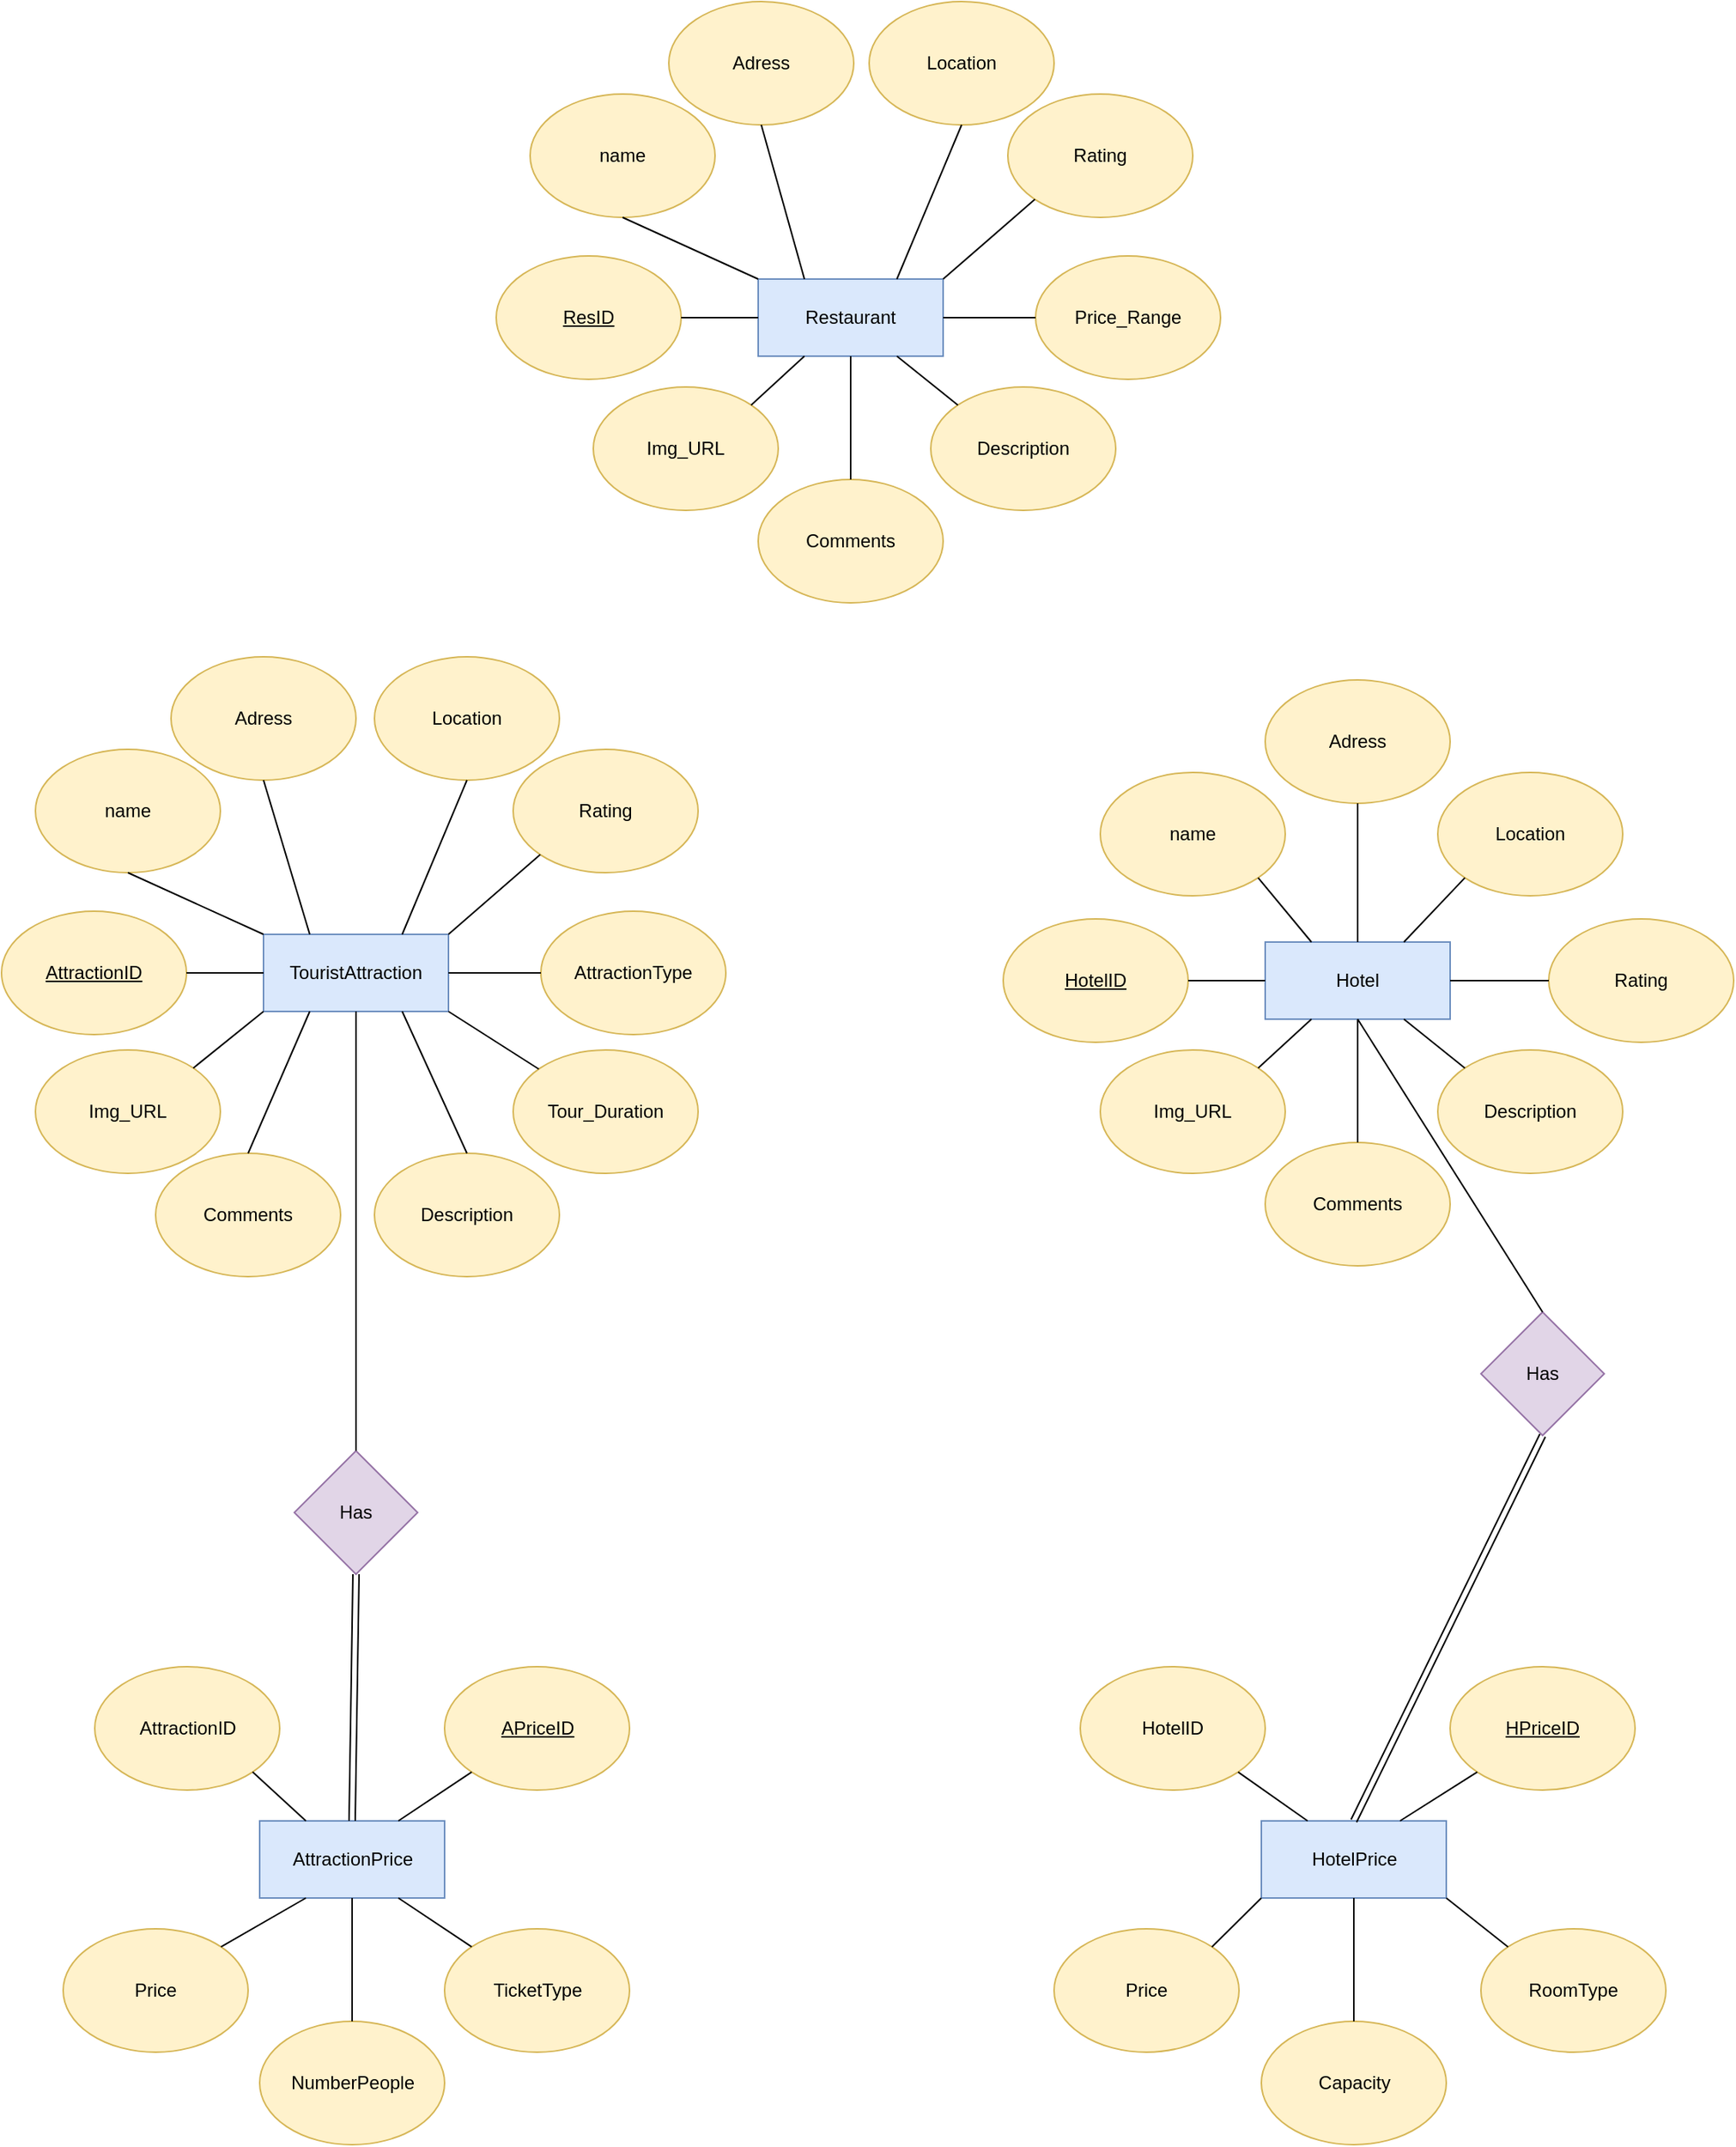 <mxfile version="24.7.7">
  <diagram id="R2lEEEUBdFMjLlhIrx00" name="Page-1">
    <mxGraphModel dx="1739" dy="271" grid="1" gridSize="10" guides="1" tooltips="1" connect="1" arrows="1" fold="1" page="1" pageScale="1" pageWidth="1169" pageHeight="827" math="0" shadow="0" extFonts="Permanent Marker^https://fonts.googleapis.com/css?family=Permanent+Marker">
      <root>
        <mxCell id="0" />
        <mxCell id="1" parent="0" />
        <mxCell id="Qhc7Ya4Ps0eeFtfW3-f9-3" value="Hotel" style="rounded=0;whiteSpace=wrap;html=1;fillColor=#dae8fc;strokeColor=#6c8ebf;" parent="1" vertex="1">
          <mxGeometry x="-320" y="610" width="120" height="50" as="geometry" />
        </mxCell>
        <mxCell id="Qhc7Ya4Ps0eeFtfW3-f9-6" value="&lt;u&gt;HotelID&lt;/u&gt;" style="ellipse;whiteSpace=wrap;html=1;fillColor=#fff2cc;strokeColor=#d6b656;" parent="1" vertex="1">
          <mxGeometry x="-490" y="595" width="120" height="80" as="geometry" />
        </mxCell>
        <mxCell id="Qhc7Ya4Ps0eeFtfW3-f9-7" value="" style="endArrow=none;html=1;rounded=0;exitX=0;exitY=0.5;exitDx=0;exitDy=0;entryX=1;entryY=0.5;entryDx=0;entryDy=0;" parent="1" source="Qhc7Ya4Ps0eeFtfW3-f9-3" target="Qhc7Ya4Ps0eeFtfW3-f9-6" edge="1">
          <mxGeometry width="50" height="50" relative="1" as="geometry">
            <mxPoint x="-300" y="630" as="sourcePoint" />
            <mxPoint x="-220" y="550" as="targetPoint" />
          </mxGeometry>
        </mxCell>
        <mxCell id="Qhc7Ya4Ps0eeFtfW3-f9-8" value="name" style="ellipse;whiteSpace=wrap;html=1;fillColor=#fff2cc;strokeColor=#d6b656;" parent="1" vertex="1">
          <mxGeometry x="-427" y="500" width="120" height="80" as="geometry" />
        </mxCell>
        <mxCell id="Qhc7Ya4Ps0eeFtfW3-f9-18" value="" style="endArrow=none;html=1;rounded=0;entryX=1;entryY=1;entryDx=0;entryDy=0;exitX=0.25;exitY=0;exitDx=0;exitDy=0;" parent="1" source="Qhc7Ya4Ps0eeFtfW3-f9-3" target="Qhc7Ya4Ps0eeFtfW3-f9-8" edge="1">
          <mxGeometry width="50" height="50" relative="1" as="geometry">
            <mxPoint x="-280" y="630" as="sourcePoint" />
            <mxPoint x="-230" y="580" as="targetPoint" />
          </mxGeometry>
        </mxCell>
        <mxCell id="Qhc7Ya4Ps0eeFtfW3-f9-19" value="Adress" style="ellipse;whiteSpace=wrap;html=1;fillColor=#fff2cc;strokeColor=#d6b656;" parent="1" vertex="1">
          <mxGeometry x="-320" y="440" width="120" height="80" as="geometry" />
        </mxCell>
        <mxCell id="Qhc7Ya4Ps0eeFtfW3-f9-20" value="" style="endArrow=none;html=1;rounded=0;entryX=0.5;entryY=1;entryDx=0;entryDy=0;exitX=0.5;exitY=0;exitDx=0;exitDy=0;" parent="1" source="Qhc7Ya4Ps0eeFtfW3-f9-3" target="Qhc7Ya4Ps0eeFtfW3-f9-19" edge="1">
          <mxGeometry width="50" height="50" relative="1" as="geometry">
            <mxPoint x="-270" y="600" as="sourcePoint" />
            <mxPoint x="-260" y="520" as="targetPoint" />
          </mxGeometry>
        </mxCell>
        <mxCell id="Qhc7Ya4Ps0eeFtfW3-f9-21" value="Rating" style="ellipse;whiteSpace=wrap;html=1;fillColor=#fff2cc;strokeColor=#d6b656;" parent="1" vertex="1">
          <mxGeometry x="-136" y="595" width="120" height="80" as="geometry" />
        </mxCell>
        <mxCell id="Qhc7Ya4Ps0eeFtfW3-f9-22" value="" style="endArrow=none;html=1;rounded=0;entryX=0;entryY=0.5;entryDx=0;entryDy=0;exitX=1;exitY=0.5;exitDx=0;exitDy=0;" parent="1" source="Qhc7Ya4Ps0eeFtfW3-f9-3" target="Qhc7Ya4Ps0eeFtfW3-f9-21" edge="1">
          <mxGeometry width="50" height="50" relative="1" as="geometry">
            <mxPoint x="-270" y="530" as="sourcePoint" />
            <mxPoint x="-220" y="480" as="targetPoint" />
          </mxGeometry>
        </mxCell>
        <mxCell id="Qhc7Ya4Ps0eeFtfW3-f9-27" value="Description" style="ellipse;whiteSpace=wrap;html=1;fillColor=#fff2cc;strokeColor=#d6b656;" parent="1" vertex="1">
          <mxGeometry x="-208" y="680" width="120" height="80" as="geometry" />
        </mxCell>
        <mxCell id="Qhc7Ya4Ps0eeFtfW3-f9-32" value="Comments" style="ellipse;whiteSpace=wrap;html=1;fillColor=#fff2cc;strokeColor=#d6b656;" parent="1" vertex="1">
          <mxGeometry x="-320" y="740" width="120" height="80" as="geometry" />
        </mxCell>
        <mxCell id="Qhc7Ya4Ps0eeFtfW3-f9-33" value="Img_URL" style="ellipse;whiteSpace=wrap;html=1;fillColor=#fff2cc;strokeColor=#d6b656;" parent="1" vertex="1">
          <mxGeometry x="-427" y="680" width="120" height="80" as="geometry" />
        </mxCell>
        <mxCell id="Qhc7Ya4Ps0eeFtfW3-f9-36" value="" style="endArrow=none;html=1;rounded=0;entryX=0;entryY=0;entryDx=0;entryDy=0;exitX=0.75;exitY=1;exitDx=0;exitDy=0;" parent="1" source="Qhc7Ya4Ps0eeFtfW3-f9-3" target="Qhc7Ya4Ps0eeFtfW3-f9-27" edge="1">
          <mxGeometry width="50" height="50" relative="1" as="geometry">
            <mxPoint x="-330" y="630" as="sourcePoint" />
            <mxPoint x="-280" y="580" as="targetPoint" />
          </mxGeometry>
        </mxCell>
        <mxCell id="Qhc7Ya4Ps0eeFtfW3-f9-38" value="" style="endArrow=none;html=1;rounded=0;entryX=0.25;entryY=1;entryDx=0;entryDy=0;exitX=1;exitY=0;exitDx=0;exitDy=0;" parent="1" source="Qhc7Ya4Ps0eeFtfW3-f9-33" target="Qhc7Ya4Ps0eeFtfW3-f9-3" edge="1">
          <mxGeometry width="50" height="50" relative="1" as="geometry">
            <mxPoint x="-330" y="630" as="sourcePoint" />
            <mxPoint x="-280" y="580" as="targetPoint" />
          </mxGeometry>
        </mxCell>
        <mxCell id="iHN2Ey9QU9K26stUlU5a-1" value="Location" style="ellipse;whiteSpace=wrap;html=1;fillColor=#fff2cc;strokeColor=#d6b656;" parent="1" vertex="1">
          <mxGeometry x="-208" y="500" width="120" height="80" as="geometry" />
        </mxCell>
        <mxCell id="iHN2Ey9QU9K26stUlU5a-2" value="" style="endArrow=none;html=1;rounded=0;entryX=0;entryY=1;entryDx=0;entryDy=0;exitX=0.75;exitY=0;exitDx=0;exitDy=0;" parent="1" source="Qhc7Ya4Ps0eeFtfW3-f9-3" target="iHN2Ey9QU9K26stUlU5a-1" edge="1">
          <mxGeometry width="50" height="50" relative="1" as="geometry">
            <mxPoint x="-278" y="650" as="sourcePoint" />
            <mxPoint x="-228" y="600" as="targetPoint" />
          </mxGeometry>
        </mxCell>
        <mxCell id="iHN2Ey9QU9K26stUlU5a-4" value="Restaurant" style="rounded=0;whiteSpace=wrap;html=1;fillColor=#dae8fc;strokeColor=#6c8ebf;" parent="1" vertex="1">
          <mxGeometry x="-649" y="180" width="120" height="50" as="geometry" />
        </mxCell>
        <mxCell id="iHN2Ey9QU9K26stUlU5a-5" value="&lt;u&gt;ResID&lt;/u&gt;" style="ellipse;whiteSpace=wrap;html=1;fillColor=#fff2cc;strokeColor=#d6b656;" parent="1" vertex="1">
          <mxGeometry x="-819" y="165" width="120" height="80" as="geometry" />
        </mxCell>
        <mxCell id="iHN2Ey9QU9K26stUlU5a-6" value="" style="endArrow=none;html=1;rounded=0;exitX=0;exitY=0.5;exitDx=0;exitDy=0;entryX=1;entryY=0.5;entryDx=0;entryDy=0;" parent="1" source="iHN2Ey9QU9K26stUlU5a-4" target="iHN2Ey9QU9K26stUlU5a-5" edge="1">
          <mxGeometry width="50" height="50" relative="1" as="geometry">
            <mxPoint x="-629" y="200" as="sourcePoint" />
            <mxPoint x="-549" y="120" as="targetPoint" />
          </mxGeometry>
        </mxCell>
        <mxCell id="iHN2Ey9QU9K26stUlU5a-7" value="name" style="ellipse;whiteSpace=wrap;html=1;fillColor=#fff2cc;strokeColor=#d6b656;" parent="1" vertex="1">
          <mxGeometry x="-797" y="60" width="120" height="80" as="geometry" />
        </mxCell>
        <mxCell id="iHN2Ey9QU9K26stUlU5a-8" value="" style="endArrow=none;html=1;rounded=0;entryX=0.5;entryY=1;entryDx=0;entryDy=0;exitX=0;exitY=0;exitDx=0;exitDy=0;" parent="1" source="iHN2Ey9QU9K26stUlU5a-4" target="iHN2Ey9QU9K26stUlU5a-7" edge="1">
          <mxGeometry width="50" height="50" relative="1" as="geometry">
            <mxPoint x="-609" y="200" as="sourcePoint" />
            <mxPoint x="-559" y="150" as="targetPoint" />
          </mxGeometry>
        </mxCell>
        <mxCell id="iHN2Ey9QU9K26stUlU5a-9" value="Adress" style="ellipse;whiteSpace=wrap;html=1;fillColor=#fff2cc;strokeColor=#d6b656;" parent="1" vertex="1">
          <mxGeometry x="-707" width="120" height="80" as="geometry" />
        </mxCell>
        <mxCell id="iHN2Ey9QU9K26stUlU5a-10" value="" style="endArrow=none;html=1;rounded=0;entryX=0.5;entryY=1;entryDx=0;entryDy=0;exitX=0.25;exitY=0;exitDx=0;exitDy=0;" parent="1" source="iHN2Ey9QU9K26stUlU5a-4" target="iHN2Ey9QU9K26stUlU5a-9" edge="1">
          <mxGeometry width="50" height="50" relative="1" as="geometry">
            <mxPoint x="-599" y="170" as="sourcePoint" />
            <mxPoint x="-589" y="90" as="targetPoint" />
          </mxGeometry>
        </mxCell>
        <mxCell id="iHN2Ey9QU9K26stUlU5a-11" value="Rating" style="ellipse;whiteSpace=wrap;html=1;fillColor=#fff2cc;strokeColor=#d6b656;" parent="1" vertex="1">
          <mxGeometry x="-487" y="60" width="120" height="80" as="geometry" />
        </mxCell>
        <mxCell id="iHN2Ey9QU9K26stUlU5a-12" value="" style="endArrow=none;html=1;rounded=0;entryX=0;entryY=1;entryDx=0;entryDy=0;exitX=1;exitY=0;exitDx=0;exitDy=0;" parent="1" source="iHN2Ey9QU9K26stUlU5a-4" target="iHN2Ey9QU9K26stUlU5a-11" edge="1">
          <mxGeometry width="50" height="50" relative="1" as="geometry">
            <mxPoint x="-599" y="100" as="sourcePoint" />
            <mxPoint x="-549" y="50" as="targetPoint" />
          </mxGeometry>
        </mxCell>
        <mxCell id="iHN2Ey9QU9K26stUlU5a-13" value="Price_Range" style="ellipse;whiteSpace=wrap;html=1;fillColor=#fff2cc;strokeColor=#d6b656;" parent="1" vertex="1">
          <mxGeometry x="-469" y="165" width="120" height="80" as="geometry" />
        </mxCell>
        <mxCell id="iHN2Ey9QU9K26stUlU5a-14" value="" style="endArrow=none;html=1;rounded=0;entryX=0;entryY=0.5;entryDx=0;entryDy=0;exitX=1;exitY=0.5;exitDx=0;exitDy=0;" parent="1" source="iHN2Ey9QU9K26stUlU5a-4" target="iHN2Ey9QU9K26stUlU5a-13" edge="1">
          <mxGeometry width="50" height="50" relative="1" as="geometry">
            <mxPoint x="-599" y="100" as="sourcePoint" />
            <mxPoint x="-549" y="50" as="targetPoint" />
          </mxGeometry>
        </mxCell>
        <mxCell id="iHN2Ey9QU9K26stUlU5a-15" value="Description" style="ellipse;whiteSpace=wrap;html=1;fillColor=#fff2cc;strokeColor=#d6b656;" parent="1" vertex="1">
          <mxGeometry x="-537" y="250" width="120" height="80" as="geometry" />
        </mxCell>
        <mxCell id="iHN2Ey9QU9K26stUlU5a-16" value="Comments" style="ellipse;whiteSpace=wrap;html=1;fillColor=#fff2cc;strokeColor=#d6b656;" parent="1" vertex="1">
          <mxGeometry x="-649" y="310" width="120" height="80" as="geometry" />
        </mxCell>
        <mxCell id="iHN2Ey9QU9K26stUlU5a-17" value="Img_URL" style="ellipse;whiteSpace=wrap;html=1;fillColor=#fff2cc;strokeColor=#d6b656;" parent="1" vertex="1">
          <mxGeometry x="-756" y="250" width="120" height="80" as="geometry" />
        </mxCell>
        <mxCell id="iHN2Ey9QU9K26stUlU5a-18" value="" style="endArrow=none;html=1;rounded=0;entryX=0;entryY=0;entryDx=0;entryDy=0;exitX=0.75;exitY=1;exitDx=0;exitDy=0;" parent="1" source="iHN2Ey9QU9K26stUlU5a-4" target="iHN2Ey9QU9K26stUlU5a-15" edge="1">
          <mxGeometry width="50" height="50" relative="1" as="geometry">
            <mxPoint x="-659" y="200" as="sourcePoint" />
            <mxPoint x="-609" y="150" as="targetPoint" />
          </mxGeometry>
        </mxCell>
        <mxCell id="iHN2Ey9QU9K26stUlU5a-19" value="" style="endArrow=none;html=1;rounded=0;entryX=0.5;entryY=0;entryDx=0;entryDy=0;exitX=0.5;exitY=1;exitDx=0;exitDy=0;" parent="1" source="iHN2Ey9QU9K26stUlU5a-4" target="iHN2Ey9QU9K26stUlU5a-16" edge="1">
          <mxGeometry width="50" height="50" relative="1" as="geometry">
            <mxPoint x="-659" y="200" as="sourcePoint" />
            <mxPoint x="-609" y="150" as="targetPoint" />
          </mxGeometry>
        </mxCell>
        <mxCell id="iHN2Ey9QU9K26stUlU5a-20" value="" style="endArrow=none;html=1;rounded=0;entryX=0.25;entryY=1;entryDx=0;entryDy=0;exitX=1;exitY=0;exitDx=0;exitDy=0;" parent="1" source="iHN2Ey9QU9K26stUlU5a-17" target="iHN2Ey9QU9K26stUlU5a-4" edge="1">
          <mxGeometry width="50" height="50" relative="1" as="geometry">
            <mxPoint x="-659" y="200" as="sourcePoint" />
            <mxPoint x="-609" y="150" as="targetPoint" />
          </mxGeometry>
        </mxCell>
        <mxCell id="iHN2Ey9QU9K26stUlU5a-21" value="Location" style="ellipse;whiteSpace=wrap;html=1;fillColor=#fff2cc;strokeColor=#d6b656;" parent="1" vertex="1">
          <mxGeometry x="-577" width="120" height="80" as="geometry" />
        </mxCell>
        <mxCell id="iHN2Ey9QU9K26stUlU5a-22" value="" style="endArrow=none;html=1;rounded=0;entryX=0.5;entryY=1;entryDx=0;entryDy=0;exitX=0.75;exitY=0;exitDx=0;exitDy=0;" parent="1" source="iHN2Ey9QU9K26stUlU5a-4" target="iHN2Ey9QU9K26stUlU5a-21" edge="1">
          <mxGeometry width="50" height="50" relative="1" as="geometry">
            <mxPoint x="-607" y="220" as="sourcePoint" />
            <mxPoint x="-557" y="170" as="targetPoint" />
          </mxGeometry>
        </mxCell>
        <mxCell id="iHN2Ey9QU9K26stUlU5a-23" value="TouristAttraction" style="rounded=0;whiteSpace=wrap;html=1;fillColor=#dae8fc;strokeColor=#6c8ebf;" parent="1" vertex="1">
          <mxGeometry x="-970" y="605" width="120" height="50" as="geometry" />
        </mxCell>
        <mxCell id="iHN2Ey9QU9K26stUlU5a-24" value="&lt;u&gt;AttractionID&lt;/u&gt;" style="ellipse;whiteSpace=wrap;html=1;fillColor=#fff2cc;strokeColor=#d6b656;" parent="1" vertex="1">
          <mxGeometry x="-1140" y="590" width="120" height="80" as="geometry" />
        </mxCell>
        <mxCell id="iHN2Ey9QU9K26stUlU5a-25" value="" style="endArrow=none;html=1;rounded=0;exitX=0;exitY=0.5;exitDx=0;exitDy=0;entryX=1;entryY=0.5;entryDx=0;entryDy=0;" parent="1" source="iHN2Ey9QU9K26stUlU5a-23" target="iHN2Ey9QU9K26stUlU5a-24" edge="1">
          <mxGeometry width="50" height="50" relative="1" as="geometry">
            <mxPoint x="-950" y="625" as="sourcePoint" />
            <mxPoint x="-870" y="545" as="targetPoint" />
          </mxGeometry>
        </mxCell>
        <mxCell id="iHN2Ey9QU9K26stUlU5a-26" value="name" style="ellipse;whiteSpace=wrap;html=1;fillColor=#fff2cc;strokeColor=#d6b656;" parent="1" vertex="1">
          <mxGeometry x="-1118" y="485" width="120" height="80" as="geometry" />
        </mxCell>
        <mxCell id="iHN2Ey9QU9K26stUlU5a-27" value="" style="endArrow=none;html=1;rounded=0;entryX=0.5;entryY=1;entryDx=0;entryDy=0;exitX=0;exitY=0;exitDx=0;exitDy=0;" parent="1" source="iHN2Ey9QU9K26stUlU5a-23" target="iHN2Ey9QU9K26stUlU5a-26" edge="1">
          <mxGeometry width="50" height="50" relative="1" as="geometry">
            <mxPoint x="-930" y="625" as="sourcePoint" />
            <mxPoint x="-880" y="575" as="targetPoint" />
          </mxGeometry>
        </mxCell>
        <mxCell id="iHN2Ey9QU9K26stUlU5a-28" value="Adress" style="ellipse;whiteSpace=wrap;html=1;fillColor=#fff2cc;strokeColor=#d6b656;" parent="1" vertex="1">
          <mxGeometry x="-1030" y="425" width="120" height="80" as="geometry" />
        </mxCell>
        <mxCell id="iHN2Ey9QU9K26stUlU5a-29" value="" style="endArrow=none;html=1;rounded=0;entryX=0.5;entryY=1;entryDx=0;entryDy=0;exitX=0.25;exitY=0;exitDx=0;exitDy=0;" parent="1" source="iHN2Ey9QU9K26stUlU5a-23" target="iHN2Ey9QU9K26stUlU5a-28" edge="1">
          <mxGeometry width="50" height="50" relative="1" as="geometry">
            <mxPoint x="-920" y="595" as="sourcePoint" />
            <mxPoint x="-910" y="515" as="targetPoint" />
          </mxGeometry>
        </mxCell>
        <mxCell id="iHN2Ey9QU9K26stUlU5a-30" value="Rating" style="ellipse;whiteSpace=wrap;html=1;fillColor=#fff2cc;strokeColor=#d6b656;" parent="1" vertex="1">
          <mxGeometry x="-808" y="485" width="120" height="80" as="geometry" />
        </mxCell>
        <mxCell id="iHN2Ey9QU9K26stUlU5a-31" value="" style="endArrow=none;html=1;rounded=0;entryX=0;entryY=1;entryDx=0;entryDy=0;exitX=1;exitY=0;exitDx=0;exitDy=0;" parent="1" source="iHN2Ey9QU9K26stUlU5a-23" target="iHN2Ey9QU9K26stUlU5a-30" edge="1">
          <mxGeometry width="50" height="50" relative="1" as="geometry">
            <mxPoint x="-920" y="525" as="sourcePoint" />
            <mxPoint x="-870" y="475" as="targetPoint" />
          </mxGeometry>
        </mxCell>
        <mxCell id="iHN2Ey9QU9K26stUlU5a-32" value="AttractionType" style="ellipse;whiteSpace=wrap;html=1;fillColor=#fff2cc;strokeColor=#d6b656;" parent="1" vertex="1">
          <mxGeometry x="-790" y="590" width="120" height="80" as="geometry" />
        </mxCell>
        <mxCell id="iHN2Ey9QU9K26stUlU5a-33" value="" style="endArrow=none;html=1;rounded=0;entryX=0;entryY=0.5;entryDx=0;entryDy=0;exitX=1;exitY=0.5;exitDx=0;exitDy=0;" parent="1" source="iHN2Ey9QU9K26stUlU5a-23" target="iHN2Ey9QU9K26stUlU5a-32" edge="1">
          <mxGeometry width="50" height="50" relative="1" as="geometry">
            <mxPoint x="-920" y="525" as="sourcePoint" />
            <mxPoint x="-870" y="475" as="targetPoint" />
          </mxGeometry>
        </mxCell>
        <mxCell id="iHN2Ey9QU9K26stUlU5a-34" value="Description" style="ellipse;whiteSpace=wrap;html=1;fillColor=#fff2cc;strokeColor=#d6b656;" parent="1" vertex="1">
          <mxGeometry x="-898" y="747" width="120" height="80" as="geometry" />
        </mxCell>
        <mxCell id="iHN2Ey9QU9K26stUlU5a-35" value="Comments" style="ellipse;whiteSpace=wrap;html=1;fillColor=#fff2cc;strokeColor=#d6b656;" parent="1" vertex="1">
          <mxGeometry x="-1040" y="747" width="120" height="80" as="geometry" />
        </mxCell>
        <mxCell id="iHN2Ey9QU9K26stUlU5a-36" value="Img_URL" style="ellipse;whiteSpace=wrap;html=1;fillColor=#fff2cc;strokeColor=#d6b656;" parent="1" vertex="1">
          <mxGeometry x="-1118" y="680" width="120" height="80" as="geometry" />
        </mxCell>
        <mxCell id="iHN2Ey9QU9K26stUlU5a-37" value="" style="endArrow=none;html=1;rounded=0;entryX=0.5;entryY=0;entryDx=0;entryDy=0;exitX=0.75;exitY=1;exitDx=0;exitDy=0;" parent="1" source="iHN2Ey9QU9K26stUlU5a-23" target="iHN2Ey9QU9K26stUlU5a-34" edge="1">
          <mxGeometry width="50" height="50" relative="1" as="geometry">
            <mxPoint x="-980" y="625" as="sourcePoint" />
            <mxPoint x="-930" y="575" as="targetPoint" />
          </mxGeometry>
        </mxCell>
        <mxCell id="iHN2Ey9QU9K26stUlU5a-38" value="" style="endArrow=none;html=1;rounded=0;entryX=0.5;entryY=0;entryDx=0;entryDy=0;exitX=0.25;exitY=1;exitDx=0;exitDy=0;" parent="1" source="iHN2Ey9QU9K26stUlU5a-23" target="iHN2Ey9QU9K26stUlU5a-35" edge="1">
          <mxGeometry width="50" height="50" relative="1" as="geometry">
            <mxPoint x="-980" y="625" as="sourcePoint" />
            <mxPoint x="-930" y="575" as="targetPoint" />
          </mxGeometry>
        </mxCell>
        <mxCell id="iHN2Ey9QU9K26stUlU5a-39" value="" style="endArrow=none;html=1;rounded=0;entryX=0;entryY=1;entryDx=0;entryDy=0;exitX=1;exitY=0;exitDx=0;exitDy=0;" parent="1" source="iHN2Ey9QU9K26stUlU5a-36" target="iHN2Ey9QU9K26stUlU5a-23" edge="1">
          <mxGeometry width="50" height="50" relative="1" as="geometry">
            <mxPoint x="-980" y="625" as="sourcePoint" />
            <mxPoint x="-930" y="575" as="targetPoint" />
          </mxGeometry>
        </mxCell>
        <mxCell id="iHN2Ey9QU9K26stUlU5a-40" value="Location" style="ellipse;whiteSpace=wrap;html=1;fillColor=#fff2cc;strokeColor=#d6b656;" parent="1" vertex="1">
          <mxGeometry x="-898" y="425" width="120" height="80" as="geometry" />
        </mxCell>
        <mxCell id="iHN2Ey9QU9K26stUlU5a-41" value="" style="endArrow=none;html=1;rounded=0;entryX=0.5;entryY=1;entryDx=0;entryDy=0;exitX=0.75;exitY=0;exitDx=0;exitDy=0;" parent="1" source="iHN2Ey9QU9K26stUlU5a-23" target="iHN2Ey9QU9K26stUlU5a-40" edge="1">
          <mxGeometry width="50" height="50" relative="1" as="geometry">
            <mxPoint x="-928" y="645" as="sourcePoint" />
            <mxPoint x="-878" y="595" as="targetPoint" />
          </mxGeometry>
        </mxCell>
        <mxCell id="iHN2Ey9QU9K26stUlU5a-42" value="Tour_Duration" style="ellipse;whiteSpace=wrap;html=1;fillColor=#fff2cc;strokeColor=#d6b656;" parent="1" vertex="1">
          <mxGeometry x="-808" y="680" width="120" height="80" as="geometry" />
        </mxCell>
        <mxCell id="iHN2Ey9QU9K26stUlU5a-43" value="" style="endArrow=none;html=1;rounded=0;entryX=1;entryY=1;entryDx=0;entryDy=0;" parent="1" source="iHN2Ey9QU9K26stUlU5a-42" target="iHN2Ey9QU9K26stUlU5a-23" edge="1">
          <mxGeometry width="50" height="50" relative="1" as="geometry">
            <mxPoint x="-930" y="710" as="sourcePoint" />
            <mxPoint x="-880" y="660" as="targetPoint" />
          </mxGeometry>
        </mxCell>
        <mxCell id="xHDT2ucF0EVLkUg0kzO9-2" value="Has" style="rhombus;whiteSpace=wrap;html=1;fillColor=#e1d5e7;strokeColor=#9673a6;" vertex="1" parent="1">
          <mxGeometry x="-180" y="850" width="80" height="80" as="geometry" />
        </mxCell>
        <mxCell id="xHDT2ucF0EVLkUg0kzO9-3" value="HotelPrice" style="rounded=0;whiteSpace=wrap;html=1;fillColor=#dae8fc;strokeColor=#6c8ebf;" vertex="1" parent="1">
          <mxGeometry x="-322.5" y="1180" width="120" height="50" as="geometry" />
        </mxCell>
        <mxCell id="xHDT2ucF0EVLkUg0kzO9-6" value="HotelID" style="ellipse;whiteSpace=wrap;html=1;fillColor=#fff2cc;strokeColor=#d6b656;" vertex="1" parent="1">
          <mxGeometry x="-440" y="1080" width="120" height="80" as="geometry" />
        </mxCell>
        <mxCell id="xHDT2ucF0EVLkUg0kzO9-7" value="" style="endArrow=none;html=1;rounded=0;entryX=1;entryY=1;entryDx=0;entryDy=0;exitX=0.25;exitY=0;exitDx=0;exitDy=0;" edge="1" source="xHDT2ucF0EVLkUg0kzO9-3" target="xHDT2ucF0EVLkUg0kzO9-6" parent="1">
          <mxGeometry width="50" height="50" relative="1" as="geometry">
            <mxPoint x="-282.5" y="1200" as="sourcePoint" />
            <mxPoint x="-232.5" y="1150" as="targetPoint" />
          </mxGeometry>
        </mxCell>
        <mxCell id="xHDT2ucF0EVLkUg0kzO9-12" value="Capacity" style="ellipse;whiteSpace=wrap;html=1;fillColor=#fff2cc;strokeColor=#d6b656;" vertex="1" parent="1">
          <mxGeometry x="-322.5" y="1310" width="120" height="80" as="geometry" />
        </mxCell>
        <mxCell id="xHDT2ucF0EVLkUg0kzO9-14" value="Price" style="ellipse;whiteSpace=wrap;html=1;fillColor=#fff2cc;strokeColor=#d6b656;" vertex="1" parent="1">
          <mxGeometry x="-457" y="1250" width="120" height="80" as="geometry" />
        </mxCell>
        <mxCell id="xHDT2ucF0EVLkUg0kzO9-15" value="" style="endArrow=none;html=1;rounded=0;entryX=0.5;entryY=0;entryDx=0;entryDy=0;exitX=0.5;exitY=1;exitDx=0;exitDy=0;" edge="1" source="xHDT2ucF0EVLkUg0kzO9-3" target="xHDT2ucF0EVLkUg0kzO9-12" parent="1">
          <mxGeometry width="50" height="50" relative="1" as="geometry">
            <mxPoint x="-332.5" y="1200" as="sourcePoint" />
            <mxPoint x="-282.5" y="1150" as="targetPoint" />
          </mxGeometry>
        </mxCell>
        <mxCell id="xHDT2ucF0EVLkUg0kzO9-17" value="" style="endArrow=none;html=1;rounded=0;entryX=0;entryY=1;entryDx=0;entryDy=0;exitX=1;exitY=0;exitDx=0;exitDy=0;" edge="1" source="xHDT2ucF0EVLkUg0kzO9-14" target="xHDT2ucF0EVLkUg0kzO9-3" parent="1">
          <mxGeometry width="50" height="50" relative="1" as="geometry">
            <mxPoint x="-332.5" y="1200" as="sourcePoint" />
            <mxPoint x="-282.5" y="1150" as="targetPoint" />
          </mxGeometry>
        </mxCell>
        <mxCell id="xHDT2ucF0EVLkUg0kzO9-18" value="RoomType" style="ellipse;whiteSpace=wrap;html=1;fillColor=#fff2cc;strokeColor=#d6b656;" vertex="1" parent="1">
          <mxGeometry x="-180" y="1250" width="120" height="80" as="geometry" />
        </mxCell>
        <mxCell id="xHDT2ucF0EVLkUg0kzO9-19" value="" style="endArrow=none;html=1;rounded=0;entryX=0;entryY=0;entryDx=0;entryDy=0;exitX=1;exitY=1;exitDx=0;exitDy=0;" edge="1" source="xHDT2ucF0EVLkUg0kzO9-3" target="xHDT2ucF0EVLkUg0kzO9-18" parent="1">
          <mxGeometry width="50" height="50" relative="1" as="geometry">
            <mxPoint x="-280.5" y="1220" as="sourcePoint" />
            <mxPoint x="-230.5" y="1170" as="targetPoint" />
          </mxGeometry>
        </mxCell>
        <mxCell id="xHDT2ucF0EVLkUg0kzO9-20" value="AttractionPrice" style="rounded=0;whiteSpace=wrap;html=1;fillColor=#dae8fc;strokeColor=#6c8ebf;" vertex="1" parent="1">
          <mxGeometry x="-972.5" y="1180" width="120" height="50" as="geometry" />
        </mxCell>
        <mxCell id="xHDT2ucF0EVLkUg0kzO9-21" value="AttractionID" style="ellipse;whiteSpace=wrap;html=1;fillColor=#fff2cc;strokeColor=#d6b656;" vertex="1" parent="1">
          <mxGeometry x="-1079.5" y="1080" width="120" height="80" as="geometry" />
        </mxCell>
        <mxCell id="xHDT2ucF0EVLkUg0kzO9-22" value="" style="endArrow=none;html=1;rounded=0;entryX=1;entryY=1;entryDx=0;entryDy=0;exitX=0.25;exitY=0;exitDx=0;exitDy=0;" edge="1" source="xHDT2ucF0EVLkUg0kzO9-20" target="xHDT2ucF0EVLkUg0kzO9-21" parent="1">
          <mxGeometry width="50" height="50" relative="1" as="geometry">
            <mxPoint x="-932.5" y="1200" as="sourcePoint" />
            <mxPoint x="-882.5" y="1150" as="targetPoint" />
          </mxGeometry>
        </mxCell>
        <mxCell id="xHDT2ucF0EVLkUg0kzO9-23" value="NumberPeople" style="ellipse;whiteSpace=wrap;html=1;fillColor=#fff2cc;strokeColor=#d6b656;" vertex="1" parent="1">
          <mxGeometry x="-972.5" y="1310" width="120" height="80" as="geometry" />
        </mxCell>
        <mxCell id="xHDT2ucF0EVLkUg0kzO9-24" value="Price" style="ellipse;whiteSpace=wrap;html=1;fillColor=#fff2cc;strokeColor=#d6b656;" vertex="1" parent="1">
          <mxGeometry x="-1100" y="1250" width="120" height="80" as="geometry" />
        </mxCell>
        <mxCell id="xHDT2ucF0EVLkUg0kzO9-25" value="" style="endArrow=none;html=1;rounded=0;entryX=0.5;entryY=0;entryDx=0;entryDy=0;exitX=0.5;exitY=1;exitDx=0;exitDy=0;" edge="1" source="xHDT2ucF0EVLkUg0kzO9-20" target="xHDT2ucF0EVLkUg0kzO9-23" parent="1">
          <mxGeometry width="50" height="50" relative="1" as="geometry">
            <mxPoint x="-982.5" y="1200" as="sourcePoint" />
            <mxPoint x="-932.5" y="1150" as="targetPoint" />
          </mxGeometry>
        </mxCell>
        <mxCell id="xHDT2ucF0EVLkUg0kzO9-26" value="" style="endArrow=none;html=1;rounded=0;entryX=0.25;entryY=1;entryDx=0;entryDy=0;exitX=1;exitY=0;exitDx=0;exitDy=0;" edge="1" source="xHDT2ucF0EVLkUg0kzO9-24" target="xHDT2ucF0EVLkUg0kzO9-20" parent="1">
          <mxGeometry width="50" height="50" relative="1" as="geometry">
            <mxPoint x="-982.5" y="1200" as="sourcePoint" />
            <mxPoint x="-932.5" y="1150" as="targetPoint" />
          </mxGeometry>
        </mxCell>
        <mxCell id="xHDT2ucF0EVLkUg0kzO9-27" value="TicketType" style="ellipse;whiteSpace=wrap;html=1;fillColor=#fff2cc;strokeColor=#d6b656;" vertex="1" parent="1">
          <mxGeometry x="-852.5" y="1250" width="120" height="80" as="geometry" />
        </mxCell>
        <mxCell id="xHDT2ucF0EVLkUg0kzO9-28" value="" style="endArrow=none;html=1;rounded=0;entryX=0;entryY=0;entryDx=0;entryDy=0;exitX=0.75;exitY=1;exitDx=0;exitDy=0;" edge="1" source="xHDT2ucF0EVLkUg0kzO9-20" target="xHDT2ucF0EVLkUg0kzO9-27" parent="1">
          <mxGeometry width="50" height="50" relative="1" as="geometry">
            <mxPoint x="-930.5" y="1220" as="sourcePoint" />
            <mxPoint x="-880.5" y="1170" as="targetPoint" />
          </mxGeometry>
        </mxCell>
        <mxCell id="xHDT2ucF0EVLkUg0kzO9-29" value="Has" style="rhombus;whiteSpace=wrap;html=1;fillColor=#e1d5e7;strokeColor=#9673a6;" vertex="1" parent="1">
          <mxGeometry x="-950" y="940" width="80" height="80" as="geometry" />
        </mxCell>
        <mxCell id="xHDT2ucF0EVLkUg0kzO9-30" value="" style="endArrow=none;html=1;rounded=0;entryX=0.5;entryY=0;entryDx=0;entryDy=0;exitX=0.5;exitY=1;exitDx=0;exitDy=0;" edge="1" parent="1" source="iHN2Ey9QU9K26stUlU5a-23" target="xHDT2ucF0EVLkUg0kzO9-29">
          <mxGeometry width="50" height="50" relative="1" as="geometry">
            <mxPoint x="-500" y="1040" as="sourcePoint" />
            <mxPoint x="-450" y="990" as="targetPoint" />
          </mxGeometry>
        </mxCell>
        <mxCell id="xHDT2ucF0EVLkUg0kzO9-31" value="" style="endArrow=none;html=1;rounded=0;entryX=0.5;entryY=1;entryDx=0;entryDy=0;exitX=0.5;exitY=0;exitDx=0;exitDy=0;shape=link;" edge="1" parent="1" source="xHDT2ucF0EVLkUg0kzO9-20" target="xHDT2ucF0EVLkUg0kzO9-29">
          <mxGeometry width="50" height="50" relative="1" as="geometry">
            <mxPoint x="-500" y="1040" as="sourcePoint" />
            <mxPoint x="-450" y="990" as="targetPoint" />
          </mxGeometry>
        </mxCell>
        <mxCell id="xHDT2ucF0EVLkUg0kzO9-32" value="" style="endArrow=none;html=1;rounded=0;entryX=0.5;entryY=0;entryDx=0;entryDy=0;exitX=0.5;exitY=1;exitDx=0;exitDy=0;" edge="1" parent="1" source="Qhc7Ya4Ps0eeFtfW3-f9-3" target="xHDT2ucF0EVLkUg0kzO9-2">
          <mxGeometry width="50" height="50" relative="1" as="geometry">
            <mxPoint x="-500" y="1040" as="sourcePoint" />
            <mxPoint x="-450" y="990" as="targetPoint" />
          </mxGeometry>
        </mxCell>
        <mxCell id="xHDT2ucF0EVLkUg0kzO9-37" value="" style="endArrow=none;html=1;rounded=0;entryX=0.5;entryY=1;entryDx=0;entryDy=0;exitX=0.5;exitY=0;exitDx=0;exitDy=0;shape=link;" edge="1" parent="1" source="xHDT2ucF0EVLkUg0kzO9-3" target="xHDT2ucF0EVLkUg0kzO9-2">
          <mxGeometry width="50" height="50" relative="1" as="geometry">
            <mxPoint x="-500" y="1040" as="sourcePoint" />
            <mxPoint x="-292" y="988" as="targetPoint" />
          </mxGeometry>
        </mxCell>
        <mxCell id="xHDT2ucF0EVLkUg0kzO9-39" value="&lt;u&gt;HPriceID&lt;/u&gt;" style="ellipse;whiteSpace=wrap;html=1;fillColor=#fff2cc;strokeColor=#d6b656;" vertex="1" parent="1">
          <mxGeometry x="-200" y="1080" width="120" height="80" as="geometry" />
        </mxCell>
        <mxCell id="xHDT2ucF0EVLkUg0kzO9-40" value="" style="endArrow=none;html=1;rounded=0;entryX=0;entryY=1;entryDx=0;entryDy=0;exitX=0.75;exitY=0;exitDx=0;exitDy=0;" edge="1" parent="1" source="xHDT2ucF0EVLkUg0kzO9-3" target="xHDT2ucF0EVLkUg0kzO9-39">
          <mxGeometry width="50" height="50" relative="1" as="geometry">
            <mxPoint x="-290" y="1180" as="sourcePoint" />
            <mxPoint x="-240" y="1130" as="targetPoint" />
          </mxGeometry>
        </mxCell>
        <mxCell id="xHDT2ucF0EVLkUg0kzO9-42" value="&lt;u&gt;APriceID&lt;/u&gt;" style="ellipse;whiteSpace=wrap;html=1;fillColor=#fff2cc;strokeColor=#d6b656;" vertex="1" parent="1">
          <mxGeometry x="-852.5" y="1080" width="120" height="80" as="geometry" />
        </mxCell>
        <mxCell id="xHDT2ucF0EVLkUg0kzO9-43" value="" style="endArrow=none;html=1;rounded=0;entryX=0;entryY=1;entryDx=0;entryDy=0;exitX=0.75;exitY=0;exitDx=0;exitDy=0;" edge="1" parent="1" source="xHDT2ucF0EVLkUg0kzO9-20" target="xHDT2ucF0EVLkUg0kzO9-42">
          <mxGeometry width="50" height="50" relative="1" as="geometry">
            <mxPoint x="-470" y="1270" as="sourcePoint" />
            <mxPoint x="-420" y="1220" as="targetPoint" />
          </mxGeometry>
        </mxCell>
        <mxCell id="xHDT2ucF0EVLkUg0kzO9-51" value="" style="endArrow=none;html=1;rounded=0;entryX=0.5;entryY=1;entryDx=0;entryDy=0;exitX=0.5;exitY=0;exitDx=0;exitDy=0;" edge="1" parent="1" source="Qhc7Ya4Ps0eeFtfW3-f9-32" target="Qhc7Ya4Ps0eeFtfW3-f9-3">
          <mxGeometry width="50" height="50" relative="1" as="geometry">
            <mxPoint x="-260" y="741" as="sourcePoint" />
            <mxPoint x="-340" y="700" as="targetPoint" />
          </mxGeometry>
        </mxCell>
      </root>
    </mxGraphModel>
  </diagram>
</mxfile>
